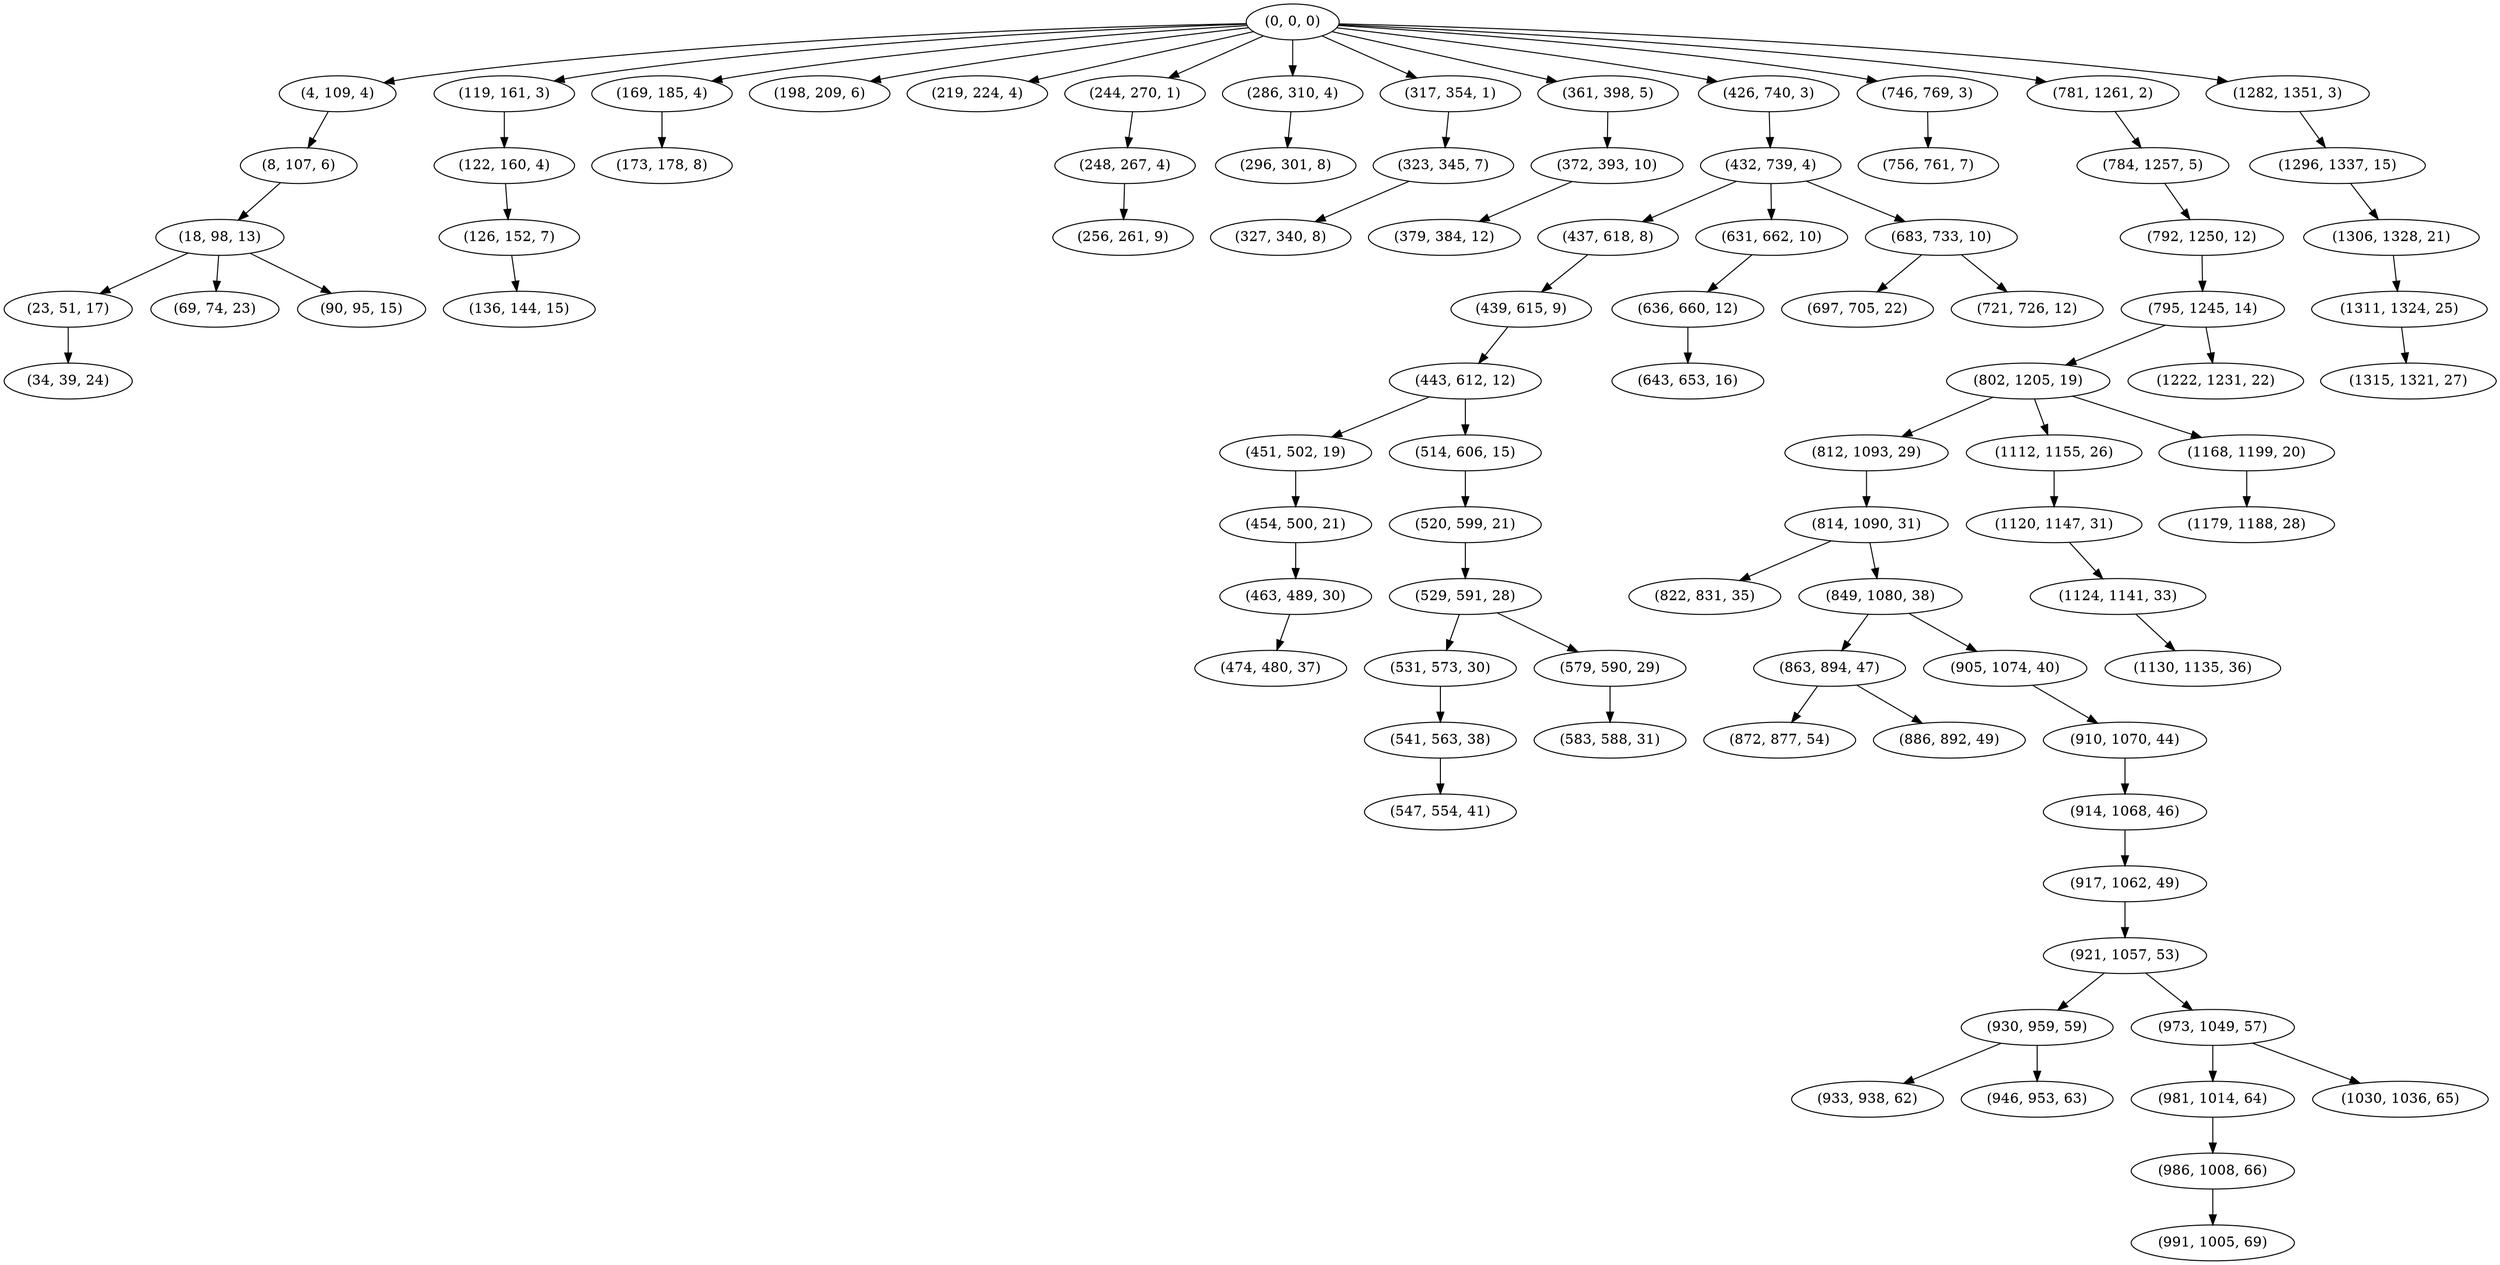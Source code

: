 digraph tree {
    "(0, 0, 0)";
    "(4, 109, 4)";
    "(8, 107, 6)";
    "(18, 98, 13)";
    "(23, 51, 17)";
    "(34, 39, 24)";
    "(69, 74, 23)";
    "(90, 95, 15)";
    "(119, 161, 3)";
    "(122, 160, 4)";
    "(126, 152, 7)";
    "(136, 144, 15)";
    "(169, 185, 4)";
    "(173, 178, 8)";
    "(198, 209, 6)";
    "(219, 224, 4)";
    "(244, 270, 1)";
    "(248, 267, 4)";
    "(256, 261, 9)";
    "(286, 310, 4)";
    "(296, 301, 8)";
    "(317, 354, 1)";
    "(323, 345, 7)";
    "(327, 340, 8)";
    "(361, 398, 5)";
    "(372, 393, 10)";
    "(379, 384, 12)";
    "(426, 740, 3)";
    "(432, 739, 4)";
    "(437, 618, 8)";
    "(439, 615, 9)";
    "(443, 612, 12)";
    "(451, 502, 19)";
    "(454, 500, 21)";
    "(463, 489, 30)";
    "(474, 480, 37)";
    "(514, 606, 15)";
    "(520, 599, 21)";
    "(529, 591, 28)";
    "(531, 573, 30)";
    "(541, 563, 38)";
    "(547, 554, 41)";
    "(579, 590, 29)";
    "(583, 588, 31)";
    "(631, 662, 10)";
    "(636, 660, 12)";
    "(643, 653, 16)";
    "(683, 733, 10)";
    "(697, 705, 22)";
    "(721, 726, 12)";
    "(746, 769, 3)";
    "(756, 761, 7)";
    "(781, 1261, 2)";
    "(784, 1257, 5)";
    "(792, 1250, 12)";
    "(795, 1245, 14)";
    "(802, 1205, 19)";
    "(812, 1093, 29)";
    "(814, 1090, 31)";
    "(822, 831, 35)";
    "(849, 1080, 38)";
    "(863, 894, 47)";
    "(872, 877, 54)";
    "(886, 892, 49)";
    "(905, 1074, 40)";
    "(910, 1070, 44)";
    "(914, 1068, 46)";
    "(917, 1062, 49)";
    "(921, 1057, 53)";
    "(930, 959, 59)";
    "(933, 938, 62)";
    "(946, 953, 63)";
    "(973, 1049, 57)";
    "(981, 1014, 64)";
    "(986, 1008, 66)";
    "(991, 1005, 69)";
    "(1030, 1036, 65)";
    "(1112, 1155, 26)";
    "(1120, 1147, 31)";
    "(1124, 1141, 33)";
    "(1130, 1135, 36)";
    "(1168, 1199, 20)";
    "(1179, 1188, 28)";
    "(1222, 1231, 22)";
    "(1282, 1351, 3)";
    "(1296, 1337, 15)";
    "(1306, 1328, 21)";
    "(1311, 1324, 25)";
    "(1315, 1321, 27)";
    "(0, 0, 0)" -> "(4, 109, 4)";
    "(0, 0, 0)" -> "(119, 161, 3)";
    "(0, 0, 0)" -> "(169, 185, 4)";
    "(0, 0, 0)" -> "(198, 209, 6)";
    "(0, 0, 0)" -> "(219, 224, 4)";
    "(0, 0, 0)" -> "(244, 270, 1)";
    "(0, 0, 0)" -> "(286, 310, 4)";
    "(0, 0, 0)" -> "(317, 354, 1)";
    "(0, 0, 0)" -> "(361, 398, 5)";
    "(0, 0, 0)" -> "(426, 740, 3)";
    "(0, 0, 0)" -> "(746, 769, 3)";
    "(0, 0, 0)" -> "(781, 1261, 2)";
    "(0, 0, 0)" -> "(1282, 1351, 3)";
    "(4, 109, 4)" -> "(8, 107, 6)";
    "(8, 107, 6)" -> "(18, 98, 13)";
    "(18, 98, 13)" -> "(23, 51, 17)";
    "(18, 98, 13)" -> "(69, 74, 23)";
    "(18, 98, 13)" -> "(90, 95, 15)";
    "(23, 51, 17)" -> "(34, 39, 24)";
    "(119, 161, 3)" -> "(122, 160, 4)";
    "(122, 160, 4)" -> "(126, 152, 7)";
    "(126, 152, 7)" -> "(136, 144, 15)";
    "(169, 185, 4)" -> "(173, 178, 8)";
    "(244, 270, 1)" -> "(248, 267, 4)";
    "(248, 267, 4)" -> "(256, 261, 9)";
    "(286, 310, 4)" -> "(296, 301, 8)";
    "(317, 354, 1)" -> "(323, 345, 7)";
    "(323, 345, 7)" -> "(327, 340, 8)";
    "(361, 398, 5)" -> "(372, 393, 10)";
    "(372, 393, 10)" -> "(379, 384, 12)";
    "(426, 740, 3)" -> "(432, 739, 4)";
    "(432, 739, 4)" -> "(437, 618, 8)";
    "(432, 739, 4)" -> "(631, 662, 10)";
    "(432, 739, 4)" -> "(683, 733, 10)";
    "(437, 618, 8)" -> "(439, 615, 9)";
    "(439, 615, 9)" -> "(443, 612, 12)";
    "(443, 612, 12)" -> "(451, 502, 19)";
    "(443, 612, 12)" -> "(514, 606, 15)";
    "(451, 502, 19)" -> "(454, 500, 21)";
    "(454, 500, 21)" -> "(463, 489, 30)";
    "(463, 489, 30)" -> "(474, 480, 37)";
    "(514, 606, 15)" -> "(520, 599, 21)";
    "(520, 599, 21)" -> "(529, 591, 28)";
    "(529, 591, 28)" -> "(531, 573, 30)";
    "(529, 591, 28)" -> "(579, 590, 29)";
    "(531, 573, 30)" -> "(541, 563, 38)";
    "(541, 563, 38)" -> "(547, 554, 41)";
    "(579, 590, 29)" -> "(583, 588, 31)";
    "(631, 662, 10)" -> "(636, 660, 12)";
    "(636, 660, 12)" -> "(643, 653, 16)";
    "(683, 733, 10)" -> "(697, 705, 22)";
    "(683, 733, 10)" -> "(721, 726, 12)";
    "(746, 769, 3)" -> "(756, 761, 7)";
    "(781, 1261, 2)" -> "(784, 1257, 5)";
    "(784, 1257, 5)" -> "(792, 1250, 12)";
    "(792, 1250, 12)" -> "(795, 1245, 14)";
    "(795, 1245, 14)" -> "(802, 1205, 19)";
    "(795, 1245, 14)" -> "(1222, 1231, 22)";
    "(802, 1205, 19)" -> "(812, 1093, 29)";
    "(802, 1205, 19)" -> "(1112, 1155, 26)";
    "(802, 1205, 19)" -> "(1168, 1199, 20)";
    "(812, 1093, 29)" -> "(814, 1090, 31)";
    "(814, 1090, 31)" -> "(822, 831, 35)";
    "(814, 1090, 31)" -> "(849, 1080, 38)";
    "(849, 1080, 38)" -> "(863, 894, 47)";
    "(849, 1080, 38)" -> "(905, 1074, 40)";
    "(863, 894, 47)" -> "(872, 877, 54)";
    "(863, 894, 47)" -> "(886, 892, 49)";
    "(905, 1074, 40)" -> "(910, 1070, 44)";
    "(910, 1070, 44)" -> "(914, 1068, 46)";
    "(914, 1068, 46)" -> "(917, 1062, 49)";
    "(917, 1062, 49)" -> "(921, 1057, 53)";
    "(921, 1057, 53)" -> "(930, 959, 59)";
    "(921, 1057, 53)" -> "(973, 1049, 57)";
    "(930, 959, 59)" -> "(933, 938, 62)";
    "(930, 959, 59)" -> "(946, 953, 63)";
    "(973, 1049, 57)" -> "(981, 1014, 64)";
    "(973, 1049, 57)" -> "(1030, 1036, 65)";
    "(981, 1014, 64)" -> "(986, 1008, 66)";
    "(986, 1008, 66)" -> "(991, 1005, 69)";
    "(1112, 1155, 26)" -> "(1120, 1147, 31)";
    "(1120, 1147, 31)" -> "(1124, 1141, 33)";
    "(1124, 1141, 33)" -> "(1130, 1135, 36)";
    "(1168, 1199, 20)" -> "(1179, 1188, 28)";
    "(1282, 1351, 3)" -> "(1296, 1337, 15)";
    "(1296, 1337, 15)" -> "(1306, 1328, 21)";
    "(1306, 1328, 21)" -> "(1311, 1324, 25)";
    "(1311, 1324, 25)" -> "(1315, 1321, 27)";
}
